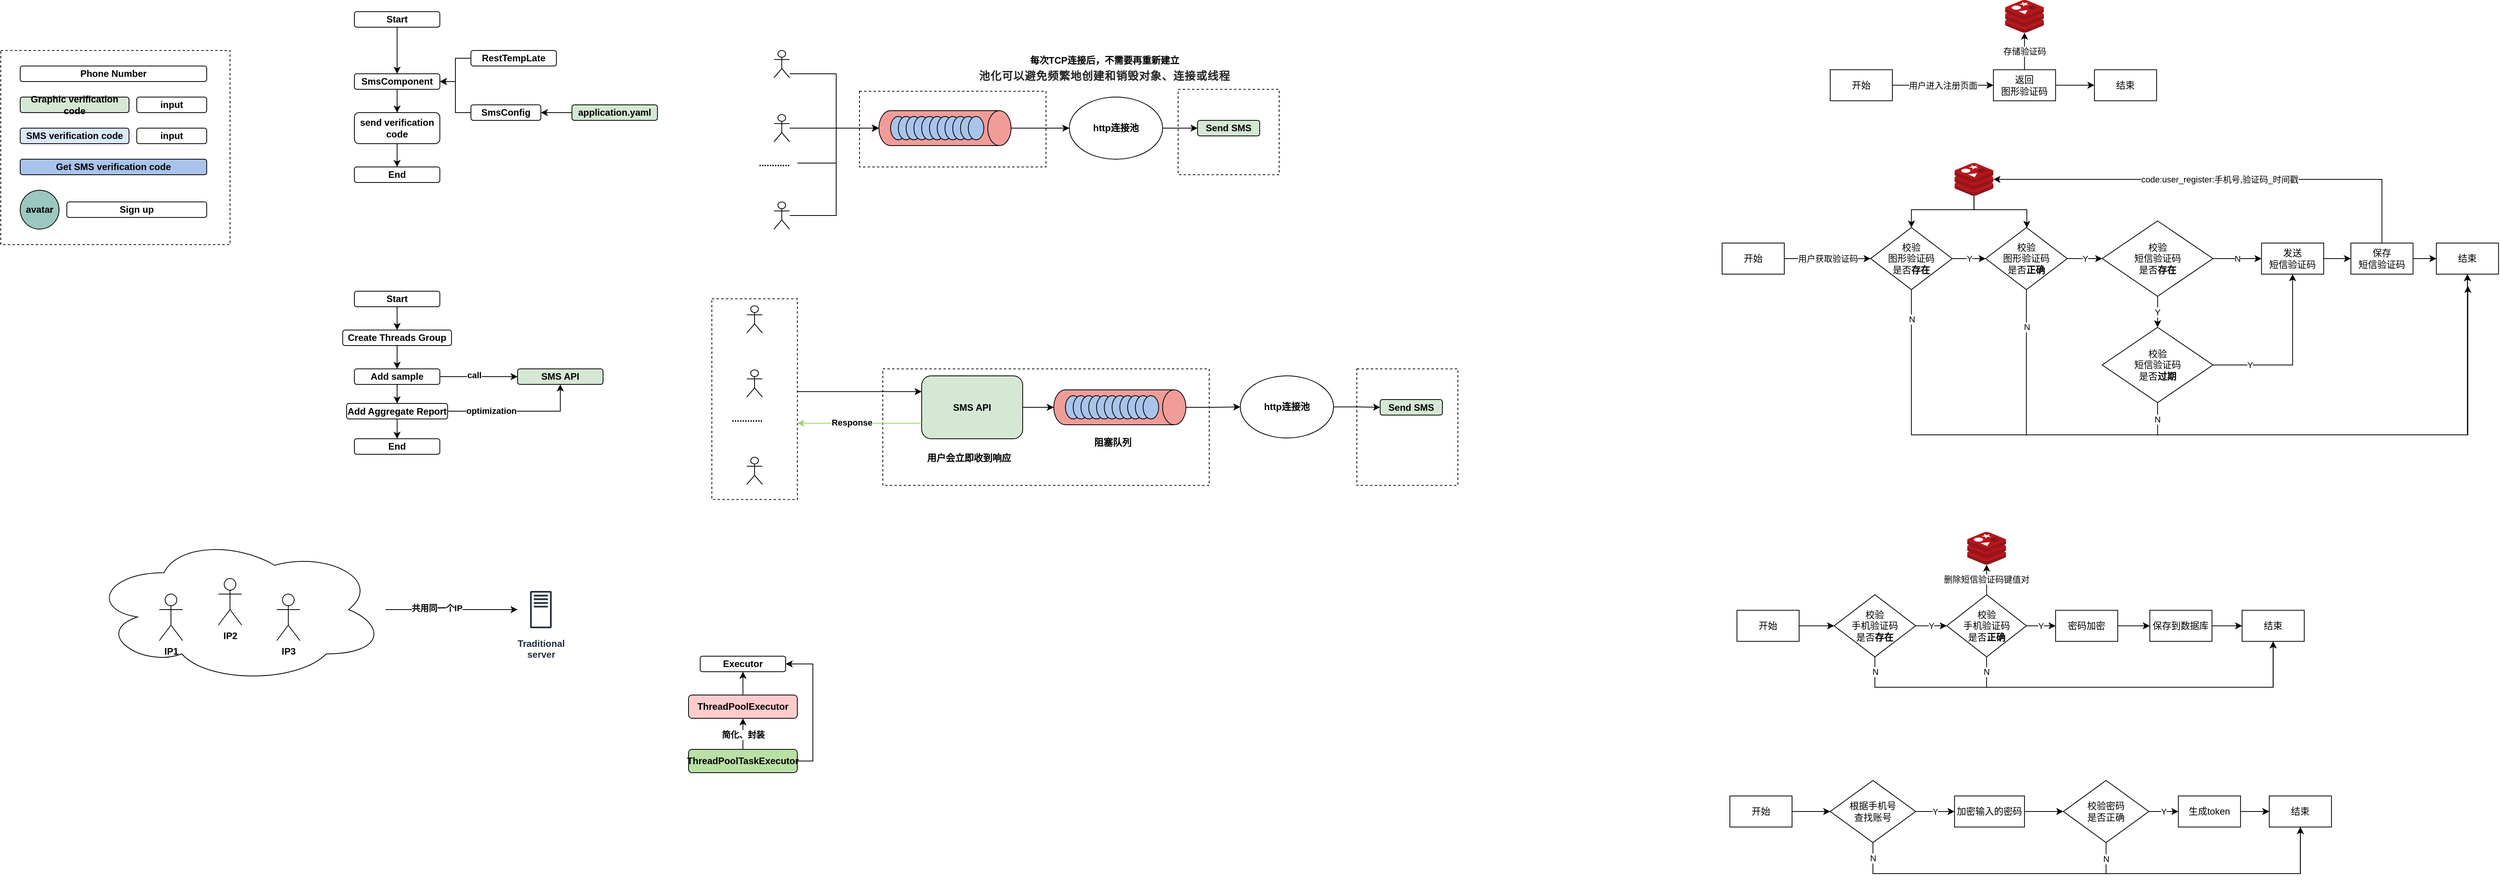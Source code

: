 <mxfile version="26.0.16">
  <diagram name="第 1 页" id="Zz2UkSPPmBgP0uOQ9zLd">
    <mxGraphModel dx="4780" dy="2460" grid="1" gridSize="10" guides="1" tooltips="1" connect="1" arrows="1" fold="1" page="1" pageScale="1" pageWidth="2339" pageHeight="3300" math="0" shadow="0">
      <root>
        <mxCell id="0" />
        <mxCell id="1" parent="0" />
        <mxCell id="rMnkufj2_vgxVR4MSpcc-1" value="" style="rounded=0;whiteSpace=wrap;html=1;fillColor=none;dashed=1;fontStyle=1" vertex="1" parent="1">
          <mxGeometry x="1950" y="530" width="130" height="150" as="geometry" />
        </mxCell>
        <mxCell id="rMnkufj2_vgxVR4MSpcc-2" value="" style="rounded=0;whiteSpace=wrap;html=1;fillColor=none;dashed=1;fontStyle=1" vertex="1" parent="1">
          <mxGeometry x="1340" y="530" width="420" height="150" as="geometry" />
        </mxCell>
        <mxCell id="rMnkufj2_vgxVR4MSpcc-3" value="" style="rounded=0;whiteSpace=wrap;html=1;fillColor=none;dashed=1;fontStyle=1" vertex="1" parent="1">
          <mxGeometry x="1310" y="172.5" width="240" height="97.5" as="geometry" />
        </mxCell>
        <mxCell id="rMnkufj2_vgxVR4MSpcc-4" value="" style="rounded=0;whiteSpace=wrap;html=1;fillColor=none;dashed=1;fontStyle=1" vertex="1" parent="1">
          <mxGeometry x="205" y="120" width="295" height="250" as="geometry" />
        </mxCell>
        <mxCell id="rMnkufj2_vgxVR4MSpcc-5" value="Phone Number" style="rounded=1;whiteSpace=wrap;html=1;fillColor=none;fontStyle=1" vertex="1" parent="1">
          <mxGeometry x="230" y="140" width="240" height="20" as="geometry" />
        </mxCell>
        <mxCell id="rMnkufj2_vgxVR4MSpcc-6" value="SMS verification code" style="rounded=1;whiteSpace=wrap;html=1;fillColor=#dae8fc;strokeColor=#000000;fontStyle=1" vertex="1" parent="1">
          <mxGeometry x="230" y="220" width="140" height="20" as="geometry" />
        </mxCell>
        <mxCell id="rMnkufj2_vgxVR4MSpcc-7" value="input" style="rounded=1;whiteSpace=wrap;html=1;fillColor=none;fontStyle=1" vertex="1" parent="1">
          <mxGeometry x="380" y="180" width="90" height="20" as="geometry" />
        </mxCell>
        <mxCell id="rMnkufj2_vgxVR4MSpcc-8" value="Graphic verification code" style="rounded=1;whiteSpace=wrap;html=1;fillColor=#d5e8d4;strokeColor=#000000;fontStyle=1" vertex="1" parent="1">
          <mxGeometry x="230" y="180" width="140" height="20" as="geometry" />
        </mxCell>
        <mxCell id="rMnkufj2_vgxVR4MSpcc-9" value="input" style="rounded=1;whiteSpace=wrap;html=1;fillColor=none;fontStyle=1" vertex="1" parent="1">
          <mxGeometry x="380" y="220" width="90" height="20" as="geometry" />
        </mxCell>
        <mxCell id="rMnkufj2_vgxVR4MSpcc-10" value="Sign up" style="rounded=1;whiteSpace=wrap;html=1;fillColor=none;fontStyle=1" vertex="1" parent="1">
          <mxGeometry x="290" y="315" width="180" height="20" as="geometry" />
        </mxCell>
        <mxCell id="rMnkufj2_vgxVR4MSpcc-11" value="Get SMS verification code" style="rounded=1;whiteSpace=wrap;html=1;fillColor=#A9C4EB;fontStyle=1" vertex="1" parent="1">
          <mxGeometry x="230" y="260" width="240" height="20" as="geometry" />
        </mxCell>
        <mxCell id="rMnkufj2_vgxVR4MSpcc-12" value="avatar" style="ellipse;whiteSpace=wrap;html=1;aspect=fixed;fillColor=#9AC7BF;fontStyle=1" vertex="1" parent="1">
          <mxGeometry x="230" y="300" width="50" height="50" as="geometry" />
        </mxCell>
        <mxCell id="rMnkufj2_vgxVR4MSpcc-13" style="edgeStyle=orthogonalEdgeStyle;rounded=0;orthogonalLoop=1;jettySize=auto;html=1;entryX=1;entryY=0.5;entryDx=0;entryDy=0;fontStyle=1" edge="1" parent="1" source="rMnkufj2_vgxVR4MSpcc-14" target="rMnkufj2_vgxVR4MSpcc-18">
          <mxGeometry relative="1" as="geometry" />
        </mxCell>
        <mxCell id="rMnkufj2_vgxVR4MSpcc-14" value="application.yaml" style="rounded=1;whiteSpace=wrap;html=1;fillColor=#D5E8D4;fontStyle=1" vertex="1" parent="1">
          <mxGeometry x="940" y="190" width="110" height="20" as="geometry" />
        </mxCell>
        <mxCell id="rMnkufj2_vgxVR4MSpcc-15" style="edgeStyle=orthogonalEdgeStyle;rounded=0;orthogonalLoop=1;jettySize=auto;html=1;entryX=1;entryY=0.5;entryDx=0;entryDy=0;fontStyle=1" edge="1" parent="1" source="rMnkufj2_vgxVR4MSpcc-16" target="rMnkufj2_vgxVR4MSpcc-20">
          <mxGeometry relative="1" as="geometry" />
        </mxCell>
        <mxCell id="rMnkufj2_vgxVR4MSpcc-16" value="RestTempLate" style="rounded=1;whiteSpace=wrap;html=1;fillColor=none;fontStyle=1" vertex="1" parent="1">
          <mxGeometry x="810" y="120" width="110" height="20" as="geometry" />
        </mxCell>
        <mxCell id="rMnkufj2_vgxVR4MSpcc-17" style="edgeStyle=orthogonalEdgeStyle;rounded=0;orthogonalLoop=1;jettySize=auto;html=1;entryX=1;entryY=0.5;entryDx=0;entryDy=0;fontStyle=1" edge="1" parent="1" source="rMnkufj2_vgxVR4MSpcc-18" target="rMnkufj2_vgxVR4MSpcc-20">
          <mxGeometry relative="1" as="geometry" />
        </mxCell>
        <mxCell id="rMnkufj2_vgxVR4MSpcc-18" value="SmsConfig" style="rounded=1;whiteSpace=wrap;html=1;fillColor=none;fontStyle=1" vertex="1" parent="1">
          <mxGeometry x="810" y="190" width="90" height="20" as="geometry" />
        </mxCell>
        <mxCell id="rMnkufj2_vgxVR4MSpcc-19" style="edgeStyle=orthogonalEdgeStyle;rounded=0;orthogonalLoop=1;jettySize=auto;html=1;entryX=0.5;entryY=0;entryDx=0;entryDy=0;fontStyle=1" edge="1" parent="1" source="rMnkufj2_vgxVR4MSpcc-20" target="rMnkufj2_vgxVR4MSpcc-24">
          <mxGeometry relative="1" as="geometry" />
        </mxCell>
        <mxCell id="rMnkufj2_vgxVR4MSpcc-20" value="SmsComponent" style="rounded=1;whiteSpace=wrap;html=1;fillColor=none;fontStyle=1" vertex="1" parent="1">
          <mxGeometry x="660" y="150" width="110" height="20" as="geometry" />
        </mxCell>
        <mxCell id="rMnkufj2_vgxVR4MSpcc-21" style="edgeStyle=orthogonalEdgeStyle;rounded=0;orthogonalLoop=1;jettySize=auto;html=1;fontStyle=1" edge="1" parent="1" source="rMnkufj2_vgxVR4MSpcc-22" target="rMnkufj2_vgxVR4MSpcc-20">
          <mxGeometry relative="1" as="geometry" />
        </mxCell>
        <mxCell id="rMnkufj2_vgxVR4MSpcc-22" value="Start" style="rounded=1;whiteSpace=wrap;html=1;fillColor=none;fontStyle=1" vertex="1" parent="1">
          <mxGeometry x="660" y="70" width="110" height="20" as="geometry" />
        </mxCell>
        <mxCell id="rMnkufj2_vgxVR4MSpcc-23" style="edgeStyle=orthogonalEdgeStyle;rounded=0;orthogonalLoop=1;jettySize=auto;html=1;entryX=0.5;entryY=0;entryDx=0;entryDy=0;fontStyle=1" edge="1" parent="1" source="rMnkufj2_vgxVR4MSpcc-24" target="rMnkufj2_vgxVR4MSpcc-25">
          <mxGeometry relative="1" as="geometry" />
        </mxCell>
        <mxCell id="rMnkufj2_vgxVR4MSpcc-24" value="send verification code" style="rounded=1;whiteSpace=wrap;html=1;fillColor=none;fontStyle=1" vertex="1" parent="1">
          <mxGeometry x="660" y="200" width="110" height="40" as="geometry" />
        </mxCell>
        <mxCell id="rMnkufj2_vgxVR4MSpcc-25" value="End" style="rounded=1;whiteSpace=wrap;html=1;fillColor=none;fontStyle=1" vertex="1" parent="1">
          <mxGeometry x="660" y="270" width="110" height="20" as="geometry" />
        </mxCell>
        <mxCell id="rMnkufj2_vgxVR4MSpcc-26" style="edgeStyle=orthogonalEdgeStyle;rounded=0;orthogonalLoop=1;jettySize=auto;html=1;entryX=0.5;entryY=0;entryDx=0;entryDy=0;fontStyle=1" edge="1" parent="1" source="rMnkufj2_vgxVR4MSpcc-27" target="rMnkufj2_vgxVR4MSpcc-33">
          <mxGeometry relative="1" as="geometry" />
        </mxCell>
        <mxCell id="rMnkufj2_vgxVR4MSpcc-27" value="Create Threads Group" style="rounded=1;whiteSpace=wrap;html=1;fillColor=none;fontStyle=1" vertex="1" parent="1">
          <mxGeometry x="645" y="480" width="140" height="20" as="geometry" />
        </mxCell>
        <mxCell id="rMnkufj2_vgxVR4MSpcc-28" style="edgeStyle=orthogonalEdgeStyle;rounded=0;orthogonalLoop=1;jettySize=auto;html=1;fontStyle=1" edge="1" parent="1" source="rMnkufj2_vgxVR4MSpcc-29" target="rMnkufj2_vgxVR4MSpcc-27">
          <mxGeometry relative="1" as="geometry" />
        </mxCell>
        <mxCell id="rMnkufj2_vgxVR4MSpcc-29" value="Start" style="rounded=1;whiteSpace=wrap;html=1;fillColor=none;fontStyle=1" vertex="1" parent="1">
          <mxGeometry x="660" y="430" width="110" height="20" as="geometry" />
        </mxCell>
        <mxCell id="rMnkufj2_vgxVR4MSpcc-30" style="edgeStyle=orthogonalEdgeStyle;rounded=0;orthogonalLoop=1;jettySize=auto;html=1;entryX=0.5;entryY=0;entryDx=0;entryDy=0;fontStyle=1" edge="1" parent="1" source="rMnkufj2_vgxVR4MSpcc-33" target="rMnkufj2_vgxVR4MSpcc-37">
          <mxGeometry relative="1" as="geometry" />
        </mxCell>
        <mxCell id="rMnkufj2_vgxVR4MSpcc-31" style="edgeStyle=orthogonalEdgeStyle;rounded=0;orthogonalLoop=1;jettySize=auto;html=1;fontStyle=1" edge="1" parent="1" source="rMnkufj2_vgxVR4MSpcc-33" target="rMnkufj2_vgxVR4MSpcc-39">
          <mxGeometry relative="1" as="geometry" />
        </mxCell>
        <mxCell id="rMnkufj2_vgxVR4MSpcc-32" value="call" style="edgeLabel;html=1;align=center;verticalAlign=middle;resizable=0;points=[];fontStyle=1" vertex="1" connectable="0" parent="rMnkufj2_vgxVR4MSpcc-31">
          <mxGeometry x="-0.134" y="2" relative="1" as="geometry">
            <mxPoint as="offset" />
          </mxGeometry>
        </mxCell>
        <mxCell id="rMnkufj2_vgxVR4MSpcc-33" value="Add sample" style="rounded=1;whiteSpace=wrap;html=1;fillColor=none;fontStyle=1" vertex="1" parent="1">
          <mxGeometry x="660" y="530" width="110" height="20" as="geometry" />
        </mxCell>
        <mxCell id="rMnkufj2_vgxVR4MSpcc-34" style="edgeStyle=orthogonalEdgeStyle;rounded=0;orthogonalLoop=1;jettySize=auto;html=1;entryX=0.5;entryY=0;entryDx=0;entryDy=0;fontStyle=1" edge="1" parent="1" source="rMnkufj2_vgxVR4MSpcc-37" target="rMnkufj2_vgxVR4MSpcc-38">
          <mxGeometry relative="1" as="geometry" />
        </mxCell>
        <mxCell id="rMnkufj2_vgxVR4MSpcc-35" value="" style="edgeStyle=orthogonalEdgeStyle;rounded=0;orthogonalLoop=1;jettySize=auto;html=1;fontStyle=1" edge="1" parent="1" source="rMnkufj2_vgxVR4MSpcc-37" target="rMnkufj2_vgxVR4MSpcc-39">
          <mxGeometry relative="1" as="geometry" />
        </mxCell>
        <mxCell id="rMnkufj2_vgxVR4MSpcc-36" value="optimization" style="edgeLabel;html=1;align=center;verticalAlign=middle;resizable=0;points=[];fontStyle=1" vertex="1" connectable="0" parent="rMnkufj2_vgxVR4MSpcc-35">
          <mxGeometry x="-0.377" y="1" relative="1" as="geometry">
            <mxPoint as="offset" />
          </mxGeometry>
        </mxCell>
        <mxCell id="rMnkufj2_vgxVR4MSpcc-37" value="Add Aggregate Report" style="rounded=1;whiteSpace=wrap;html=1;fillColor=none;fontStyle=1" vertex="1" parent="1">
          <mxGeometry x="650" y="574.5" width="130" height="20" as="geometry" />
        </mxCell>
        <mxCell id="rMnkufj2_vgxVR4MSpcc-38" value="End" style="rounded=1;whiteSpace=wrap;html=1;fillColor=none;fontStyle=1" vertex="1" parent="1">
          <mxGeometry x="660" y="620" width="110" height="20" as="geometry" />
        </mxCell>
        <mxCell id="rMnkufj2_vgxVR4MSpcc-39" value="SMS API" style="rounded=1;whiteSpace=wrap;html=1;fillColor=#D5E8D4;fontStyle=1" vertex="1" parent="1">
          <mxGeometry x="870" y="530" width="110" height="20" as="geometry" />
        </mxCell>
        <mxCell id="rMnkufj2_vgxVR4MSpcc-40" style="edgeStyle=orthogonalEdgeStyle;rounded=0;orthogonalLoop=1;jettySize=auto;html=1;entryX=0;entryY=0.5;entryDx=0;entryDy=0;fontStyle=1" edge="1" parent="1" source="rMnkufj2_vgxVR4MSpcc-41" target="rMnkufj2_vgxVR4MSpcc-98">
          <mxGeometry relative="1" as="geometry" />
        </mxCell>
        <mxCell id="rMnkufj2_vgxVR4MSpcc-41" value="" style="shape=cylinder3;whiteSpace=wrap;html=1;boundedLbl=1;backgroundOutline=1;size=15;rotation=90;fillColor=#F19C99;fontStyle=1" vertex="1" parent="1">
          <mxGeometry x="1397.5" y="135" width="45" height="170" as="geometry" />
        </mxCell>
        <mxCell id="rMnkufj2_vgxVR4MSpcc-42" value="" style="ellipse;whiteSpace=wrap;html=1;fillColor=#A9C4EB;fontStyle=1" vertex="1" parent="1">
          <mxGeometry x="1350" y="205" width="20" height="30" as="geometry" />
        </mxCell>
        <mxCell id="rMnkufj2_vgxVR4MSpcc-43" value="" style="ellipse;whiteSpace=wrap;html=1;fillColor=#A9C4EB;fontStyle=1" vertex="1" parent="1">
          <mxGeometry x="1360" y="205" width="20" height="30" as="geometry" />
        </mxCell>
        <mxCell id="rMnkufj2_vgxVR4MSpcc-44" value="" style="ellipse;whiteSpace=wrap;html=1;fillColor=#A9C4EB;fontStyle=1" vertex="1" parent="1">
          <mxGeometry x="1370" y="205" width="20" height="30" as="geometry" />
        </mxCell>
        <mxCell id="rMnkufj2_vgxVR4MSpcc-45" value="" style="ellipse;whiteSpace=wrap;html=1;fillColor=#A9C4EB;fontStyle=1" vertex="1" parent="1">
          <mxGeometry x="1380" y="205" width="20" height="30" as="geometry" />
        </mxCell>
        <mxCell id="rMnkufj2_vgxVR4MSpcc-46" value="" style="ellipse;whiteSpace=wrap;html=1;fillColor=#A9C4EB;fontStyle=1" vertex="1" parent="1">
          <mxGeometry x="1390" y="205" width="20" height="30" as="geometry" />
        </mxCell>
        <mxCell id="rMnkufj2_vgxVR4MSpcc-47" value="" style="ellipse;whiteSpace=wrap;html=1;fillColor=#A9C4EB;fontStyle=1" vertex="1" parent="1">
          <mxGeometry x="1400" y="205" width="20" height="30" as="geometry" />
        </mxCell>
        <mxCell id="rMnkufj2_vgxVR4MSpcc-48" value="" style="ellipse;whiteSpace=wrap;html=1;fillColor=#A9C4EB;fontStyle=1" vertex="1" parent="1">
          <mxGeometry x="1410" y="205" width="20" height="30" as="geometry" />
        </mxCell>
        <mxCell id="rMnkufj2_vgxVR4MSpcc-49" value="" style="shape=umlActor;verticalLabelPosition=bottom;verticalAlign=top;html=1;outlineConnect=0;fontStyle=1" vertex="1" parent="1">
          <mxGeometry x="1200" y="202.5" width="20" height="35" as="geometry" />
        </mxCell>
        <mxCell id="rMnkufj2_vgxVR4MSpcc-50" value="" style="shape=umlActor;verticalLabelPosition=bottom;verticalAlign=top;html=1;outlineConnect=0;fontStyle=1" vertex="1" parent="1">
          <mxGeometry x="1200" y="315" width="20" height="35" as="geometry" />
        </mxCell>
        <mxCell id="rMnkufj2_vgxVR4MSpcc-51" value="&lt;span&gt;............&lt;/span&gt;" style="text;html=1;align=center;verticalAlign=middle;resizable=0;points=[];autosize=1;strokeColor=none;fillColor=none;fontStyle=1" vertex="1" parent="1">
          <mxGeometry x="1170" y="250" width="60" height="30" as="geometry" />
        </mxCell>
        <mxCell id="rMnkufj2_vgxVR4MSpcc-52" value="" style="shape=umlActor;verticalLabelPosition=bottom;verticalAlign=top;html=1;outlineConnect=0;fontStyle=1" vertex="1" parent="1">
          <mxGeometry x="1200" y="120" width="20" height="35" as="geometry" />
        </mxCell>
        <mxCell id="rMnkufj2_vgxVR4MSpcc-53" style="edgeStyle=orthogonalEdgeStyle;rounded=0;orthogonalLoop=1;jettySize=auto;html=1;entryX=0.5;entryY=1;entryDx=0;entryDy=0;entryPerimeter=0;fontStyle=1" edge="1" parent="1" source="rMnkufj2_vgxVR4MSpcc-52" target="rMnkufj2_vgxVR4MSpcc-41">
          <mxGeometry relative="1" as="geometry">
            <Array as="points">
              <mxPoint x="1280" y="150" />
              <mxPoint x="1280" y="220" />
            </Array>
          </mxGeometry>
        </mxCell>
        <mxCell id="rMnkufj2_vgxVR4MSpcc-54" style="edgeStyle=orthogonalEdgeStyle;rounded=0;orthogonalLoop=1;jettySize=auto;html=1;entryX=0.5;entryY=1;entryDx=0;entryDy=0;entryPerimeter=0;fontStyle=1" edge="1" parent="1" source="rMnkufj2_vgxVR4MSpcc-49" target="rMnkufj2_vgxVR4MSpcc-41">
          <mxGeometry relative="1" as="geometry" />
        </mxCell>
        <mxCell id="rMnkufj2_vgxVR4MSpcc-55" style="edgeStyle=orthogonalEdgeStyle;rounded=0;orthogonalLoop=1;jettySize=auto;html=1;entryX=0.5;entryY=1;entryDx=0;entryDy=0;entryPerimeter=0;fontStyle=1" edge="1" parent="1" source="rMnkufj2_vgxVR4MSpcc-50" target="rMnkufj2_vgxVR4MSpcc-41">
          <mxGeometry relative="1" as="geometry">
            <Array as="points">
              <mxPoint x="1280" y="333" />
              <mxPoint x="1280" y="220" />
            </Array>
          </mxGeometry>
        </mxCell>
        <mxCell id="rMnkufj2_vgxVR4MSpcc-56" value="" style="ellipse;whiteSpace=wrap;html=1;fillColor=#A9C4EB;fontStyle=1" vertex="1" parent="1">
          <mxGeometry x="1420" y="205" width="20" height="30" as="geometry" />
        </mxCell>
        <mxCell id="rMnkufj2_vgxVR4MSpcc-57" value="" style="ellipse;whiteSpace=wrap;html=1;fillColor=#A9C4EB;fontStyle=1" vertex="1" parent="1">
          <mxGeometry x="1430" y="205" width="20" height="30" as="geometry" />
        </mxCell>
        <mxCell id="rMnkufj2_vgxVR4MSpcc-58" value="" style="ellipse;whiteSpace=wrap;html=1;fillColor=#A9C4EB;fontStyle=1" vertex="1" parent="1">
          <mxGeometry x="1440" y="205" width="20" height="30" as="geometry" />
        </mxCell>
        <mxCell id="rMnkufj2_vgxVR4MSpcc-59" value="" style="ellipse;whiteSpace=wrap;html=1;fillColor=#A9C4EB;fontStyle=1" vertex="1" parent="1">
          <mxGeometry x="1450" y="205" width="20" height="30" as="geometry" />
        </mxCell>
        <mxCell id="rMnkufj2_vgxVR4MSpcc-60" style="edgeStyle=orthogonalEdgeStyle;rounded=0;orthogonalLoop=1;jettySize=auto;html=1;entryX=0.5;entryY=1;entryDx=0;entryDy=0;entryPerimeter=0;fontStyle=1" edge="1" parent="1" source="rMnkufj2_vgxVR4MSpcc-51" target="rMnkufj2_vgxVR4MSpcc-41">
          <mxGeometry relative="1" as="geometry">
            <Array as="points">
              <mxPoint x="1280" y="265" />
              <mxPoint x="1280" y="220" />
            </Array>
          </mxGeometry>
        </mxCell>
        <mxCell id="rMnkufj2_vgxVR4MSpcc-61" value="Send SMS" style="rounded=1;whiteSpace=wrap;html=1;fillColor=#D5E8D4;fontStyle=1" vertex="1" parent="1">
          <mxGeometry x="1980" y="569.5" width="80" height="20" as="geometry" />
        </mxCell>
        <mxCell id="rMnkufj2_vgxVR4MSpcc-62" value="SMS API" style="rounded=1;whiteSpace=wrap;html=1;fillColor=#D5E8D4;fontStyle=1" vertex="1" parent="1">
          <mxGeometry x="1390" y="539" width="130" height="81" as="geometry" />
        </mxCell>
        <mxCell id="rMnkufj2_vgxVR4MSpcc-63" value="" style="group;fontStyle=1" vertex="1" connectable="0" parent="1">
          <mxGeometry x="1560" y="557" width="170" height="45" as="geometry" />
        </mxCell>
        <mxCell id="rMnkufj2_vgxVR4MSpcc-64" value="" style="shape=cylinder3;whiteSpace=wrap;html=1;boundedLbl=1;backgroundOutline=1;size=15;rotation=90;fillColor=#F19C99;fontStyle=1" vertex="1" parent="rMnkufj2_vgxVR4MSpcc-63">
          <mxGeometry x="62.5" y="-62.5" width="45" height="170" as="geometry" />
        </mxCell>
        <mxCell id="rMnkufj2_vgxVR4MSpcc-65" value="" style="ellipse;whiteSpace=wrap;html=1;fillColor=#A9C4EB;fontStyle=1" vertex="1" parent="rMnkufj2_vgxVR4MSpcc-63">
          <mxGeometry x="15" y="7.5" width="20" height="30" as="geometry" />
        </mxCell>
        <mxCell id="rMnkufj2_vgxVR4MSpcc-66" value="" style="ellipse;whiteSpace=wrap;html=1;fillColor=#A9C4EB;fontStyle=1" vertex="1" parent="rMnkufj2_vgxVR4MSpcc-63">
          <mxGeometry x="25" y="7.5" width="20" height="30" as="geometry" />
        </mxCell>
        <mxCell id="rMnkufj2_vgxVR4MSpcc-67" value="" style="ellipse;whiteSpace=wrap;html=1;fillColor=#A9C4EB;fontStyle=1" vertex="1" parent="rMnkufj2_vgxVR4MSpcc-63">
          <mxGeometry x="35" y="7.5" width="20" height="30" as="geometry" />
        </mxCell>
        <mxCell id="rMnkufj2_vgxVR4MSpcc-68" value="" style="ellipse;whiteSpace=wrap;html=1;fillColor=#A9C4EB;fontStyle=1" vertex="1" parent="rMnkufj2_vgxVR4MSpcc-63">
          <mxGeometry x="45" y="7.5" width="20" height="30" as="geometry" />
        </mxCell>
        <mxCell id="rMnkufj2_vgxVR4MSpcc-69" value="" style="ellipse;whiteSpace=wrap;html=1;fillColor=#A9C4EB;fontStyle=1" vertex="1" parent="rMnkufj2_vgxVR4MSpcc-63">
          <mxGeometry x="55" y="7.5" width="20" height="30" as="geometry" />
        </mxCell>
        <mxCell id="rMnkufj2_vgxVR4MSpcc-70" value="" style="ellipse;whiteSpace=wrap;html=1;fillColor=#A9C4EB;fontStyle=1" vertex="1" parent="rMnkufj2_vgxVR4MSpcc-63">
          <mxGeometry x="65" y="7.5" width="20" height="30" as="geometry" />
        </mxCell>
        <mxCell id="rMnkufj2_vgxVR4MSpcc-71" value="" style="ellipse;whiteSpace=wrap;html=1;fillColor=#A9C4EB;fontStyle=1" vertex="1" parent="rMnkufj2_vgxVR4MSpcc-63">
          <mxGeometry x="75" y="7.5" width="20" height="30" as="geometry" />
        </mxCell>
        <mxCell id="rMnkufj2_vgxVR4MSpcc-72" value="" style="ellipse;whiteSpace=wrap;html=1;fillColor=#A9C4EB;fontStyle=1" vertex="1" parent="rMnkufj2_vgxVR4MSpcc-63">
          <mxGeometry x="85" y="7.5" width="20" height="30" as="geometry" />
        </mxCell>
        <mxCell id="rMnkufj2_vgxVR4MSpcc-73" value="" style="ellipse;whiteSpace=wrap;html=1;fillColor=#A9C4EB;fontStyle=1" vertex="1" parent="rMnkufj2_vgxVR4MSpcc-63">
          <mxGeometry x="95" y="7.5" width="20" height="30" as="geometry" />
        </mxCell>
        <mxCell id="rMnkufj2_vgxVR4MSpcc-74" value="" style="ellipse;whiteSpace=wrap;html=1;fillColor=#A9C4EB;fontStyle=1" vertex="1" parent="rMnkufj2_vgxVR4MSpcc-63">
          <mxGeometry x="105" y="7.5" width="20" height="30" as="geometry" />
        </mxCell>
        <mxCell id="rMnkufj2_vgxVR4MSpcc-75" value="" style="ellipse;whiteSpace=wrap;html=1;fillColor=#A9C4EB;fontStyle=1" vertex="1" parent="rMnkufj2_vgxVR4MSpcc-63">
          <mxGeometry x="115" y="7.5" width="20" height="30" as="geometry" />
        </mxCell>
        <mxCell id="rMnkufj2_vgxVR4MSpcc-76" value="" style="group;fontStyle=1" vertex="1" connectable="0" parent="1">
          <mxGeometry x="1120" y="439.75" width="110" height="258.5" as="geometry" />
        </mxCell>
        <mxCell id="rMnkufj2_vgxVR4MSpcc-77" value="" style="shape=umlActor;verticalLabelPosition=bottom;verticalAlign=top;html=1;outlineConnect=0;fontStyle=1" vertex="1" parent="rMnkufj2_vgxVR4MSpcc-76">
          <mxGeometry x="45" y="91.5" width="20" height="35" as="geometry" />
        </mxCell>
        <mxCell id="rMnkufj2_vgxVR4MSpcc-78" value="" style="shape=umlActor;verticalLabelPosition=bottom;verticalAlign=top;html=1;outlineConnect=0;fontStyle=1" vertex="1" parent="rMnkufj2_vgxVR4MSpcc-76">
          <mxGeometry x="45" y="204" width="20" height="35" as="geometry" />
        </mxCell>
        <mxCell id="rMnkufj2_vgxVR4MSpcc-79" value="&lt;span&gt;............&lt;/span&gt;" style="text;html=1;align=center;verticalAlign=middle;resizable=0;points=[];autosize=1;strokeColor=none;fillColor=none;fontStyle=1" vertex="1" parent="rMnkufj2_vgxVR4MSpcc-76">
          <mxGeometry x="15" y="139" width="60" height="30" as="geometry" />
        </mxCell>
        <mxCell id="rMnkufj2_vgxVR4MSpcc-80" value="" style="shape=umlActor;verticalLabelPosition=bottom;verticalAlign=top;html=1;outlineConnect=0;fontStyle=1" vertex="1" parent="rMnkufj2_vgxVR4MSpcc-76">
          <mxGeometry x="45" y="9" width="20" height="35" as="geometry" />
        </mxCell>
        <mxCell id="rMnkufj2_vgxVR4MSpcc-81" value="" style="rounded=0;whiteSpace=wrap;html=1;fillColor=none;dashed=1;fontStyle=1" vertex="1" parent="rMnkufj2_vgxVR4MSpcc-76">
          <mxGeometry width="110" height="258.5" as="geometry" />
        </mxCell>
        <mxCell id="rMnkufj2_vgxVR4MSpcc-82" style="edgeStyle=orthogonalEdgeStyle;rounded=0;orthogonalLoop=1;jettySize=auto;html=1;entryX=0;entryY=0.25;entryDx=0;entryDy=0;fontStyle=1" edge="1" parent="1" source="rMnkufj2_vgxVR4MSpcc-81" target="rMnkufj2_vgxVR4MSpcc-62">
          <mxGeometry relative="1" as="geometry">
            <Array as="points">
              <mxPoint x="1310" y="560" />
            </Array>
          </mxGeometry>
        </mxCell>
        <mxCell id="rMnkufj2_vgxVR4MSpcc-83" style="edgeStyle=orthogonalEdgeStyle;rounded=0;orthogonalLoop=1;jettySize=auto;html=1;strokeColor=#97D077;fontStyle=1" edge="1" parent="1" source="rMnkufj2_vgxVR4MSpcc-62">
          <mxGeometry relative="1" as="geometry">
            <mxPoint x="1230" y="600" as="targetPoint" />
            <Array as="points">
              <mxPoint x="1230" y="600" />
            </Array>
          </mxGeometry>
        </mxCell>
        <mxCell id="rMnkufj2_vgxVR4MSpcc-84" value="Response" style="edgeLabel;html=1;align=center;verticalAlign=middle;resizable=0;points=[];fontStyle=1" vertex="1" connectable="0" parent="rMnkufj2_vgxVR4MSpcc-83">
          <mxGeometry x="0.134" y="-1" relative="1" as="geometry">
            <mxPoint as="offset" />
          </mxGeometry>
        </mxCell>
        <mxCell id="rMnkufj2_vgxVR4MSpcc-85" value="用户会立即收到响应" style="text;html=1;align=left;verticalAlign=middle;resizable=0;points=[];autosize=1;strokeColor=none;fillColor=none;fontStyle=1" vertex="1" parent="1">
          <mxGeometry x="1395" y="630" width="130" height="30" as="geometry" />
        </mxCell>
        <mxCell id="rMnkufj2_vgxVR4MSpcc-86" style="edgeStyle=orthogonalEdgeStyle;rounded=0;orthogonalLoop=1;jettySize=auto;html=1;entryX=0.5;entryY=1;entryDx=0;entryDy=0;entryPerimeter=0;fontStyle=1" edge="1" parent="1" source="rMnkufj2_vgxVR4MSpcc-62" target="rMnkufj2_vgxVR4MSpcc-64">
          <mxGeometry relative="1" as="geometry" />
        </mxCell>
        <mxCell id="rMnkufj2_vgxVR4MSpcc-87" value="阻塞队列" style="text;html=1;align=left;verticalAlign=middle;resizable=0;points=[];autosize=1;strokeColor=none;fillColor=none;fontStyle=1" vertex="1" parent="1">
          <mxGeometry x="1610" y="610" width="70" height="30" as="geometry" />
        </mxCell>
        <mxCell id="rMnkufj2_vgxVR4MSpcc-88" value="&lt;div class=&quot;lake-content&quot;&gt;&lt;span class=&quot;ne-text&quot;&gt;Executor&lt;/span&gt;&lt;/div&gt;" style="rounded=1;whiteSpace=wrap;html=1;fillColor=none;fontStyle=1" vertex="1" parent="1">
          <mxGeometry x="1105" y="900" width="110" height="20" as="geometry" />
        </mxCell>
        <mxCell id="rMnkufj2_vgxVR4MSpcc-89" value="" style="edgeStyle=orthogonalEdgeStyle;rounded=0;orthogonalLoop=1;jettySize=auto;html=1;fontStyle=1" edge="1" parent="1" source="rMnkufj2_vgxVR4MSpcc-92" target="rMnkufj2_vgxVR4MSpcc-94">
          <mxGeometry relative="1" as="geometry" />
        </mxCell>
        <mxCell id="rMnkufj2_vgxVR4MSpcc-90" value="简化、封装" style="edgeLabel;html=1;align=center;verticalAlign=middle;resizable=0;points=[];fontStyle=1" vertex="1" connectable="0" parent="rMnkufj2_vgxVR4MSpcc-89">
          <mxGeometry x="-0.017" relative="1" as="geometry">
            <mxPoint as="offset" />
          </mxGeometry>
        </mxCell>
        <mxCell id="rMnkufj2_vgxVR4MSpcc-91" style="edgeStyle=orthogonalEdgeStyle;rounded=0;orthogonalLoop=1;jettySize=auto;html=1;entryX=1;entryY=0.5;entryDx=0;entryDy=0;fontStyle=1" edge="1" parent="1" source="rMnkufj2_vgxVR4MSpcc-92" target="rMnkufj2_vgxVR4MSpcc-88">
          <mxGeometry relative="1" as="geometry">
            <Array as="points">
              <mxPoint x="1250" y="1035" />
              <mxPoint x="1250" y="910" />
            </Array>
          </mxGeometry>
        </mxCell>
        <mxCell id="rMnkufj2_vgxVR4MSpcc-92" value="&lt;div class=&quot;lake-content&quot;&gt;&lt;div class=&quot;lake-content&quot;&gt;&lt;div class=&quot;lake-content&quot;&gt;&lt;span class=&quot;ne-text&quot;&gt;ThreadPoolTaskExecutor&lt;/span&gt;&lt;/div&gt;&lt;/div&gt;&lt;/div&gt;" style="rounded=1;whiteSpace=wrap;html=1;fillColor=#B9E0A5;fontStyle=1" vertex="1" parent="1">
          <mxGeometry x="1090" y="1020" width="140" height="30" as="geometry" />
        </mxCell>
        <mxCell id="rMnkufj2_vgxVR4MSpcc-93" value="" style="edgeStyle=orthogonalEdgeStyle;rounded=0;orthogonalLoop=1;jettySize=auto;html=1;fontStyle=1" edge="1" parent="1" source="rMnkufj2_vgxVR4MSpcc-94" target="rMnkufj2_vgxVR4MSpcc-88">
          <mxGeometry relative="1" as="geometry" />
        </mxCell>
        <mxCell id="rMnkufj2_vgxVR4MSpcc-94" value="&lt;div class=&quot;lake-content&quot;&gt;&lt;div class=&quot;lake-content&quot;&gt;&lt;span class=&quot;ne-text&quot;&gt;ThreadPoolExecutor&lt;/span&gt;&lt;/div&gt;&lt;/div&gt;" style="rounded=1;whiteSpace=wrap;html=1;fillColor=#FFCCCC;fontStyle=1" vertex="1" parent="1">
          <mxGeometry x="1090" y="950" width="140" height="30" as="geometry" />
        </mxCell>
        <mxCell id="rMnkufj2_vgxVR4MSpcc-95" value="" style="rounded=0;whiteSpace=wrap;html=1;fillColor=none;dashed=1;fontStyle=1" vertex="1" parent="1">
          <mxGeometry x="1720" y="170" width="130" height="110" as="geometry" />
        </mxCell>
        <mxCell id="rMnkufj2_vgxVR4MSpcc-96" value="Send SMS" style="rounded=1;whiteSpace=wrap;html=1;fillColor=#D5E8D4;fontStyle=1" vertex="1" parent="1">
          <mxGeometry x="1745" y="210" width="80" height="20" as="geometry" />
        </mxCell>
        <mxCell id="rMnkufj2_vgxVR4MSpcc-97" style="edgeStyle=orthogonalEdgeStyle;rounded=0;orthogonalLoop=1;jettySize=auto;html=1;entryX=0;entryY=0.5;entryDx=0;entryDy=0;fontStyle=1" edge="1" parent="1" source="rMnkufj2_vgxVR4MSpcc-98" target="rMnkufj2_vgxVR4MSpcc-96">
          <mxGeometry relative="1" as="geometry" />
        </mxCell>
        <mxCell id="rMnkufj2_vgxVR4MSpcc-98" value="http连接池" style="ellipse;whiteSpace=wrap;html=1;fillColor=none;fontStyle=1" vertex="1" parent="1">
          <mxGeometry x="1580" y="180" width="120" height="80" as="geometry" />
        </mxCell>
        <mxCell id="rMnkufj2_vgxVR4MSpcc-99" value="每次TCP连接后，不需要再重新建立&lt;div&gt;&lt;span style=&quot;font-size: 14px; color: rgb(38, 38, 38); line-height: 1.74; letter-spacing: 0.05em; outline-style: none; overflow-wrap: break-word;&quot;&gt;池化可以避免频繁地创建和销毁对象、连接或线程&lt;/span&gt;&lt;br&gt;&lt;/div&gt;" style="text;html=1;align=center;verticalAlign=middle;resizable=0;points=[];autosize=1;strokeColor=none;fillColor=none;fontStyle=1" vertex="1" parent="1">
          <mxGeometry x="1450" y="120" width="350" height="50" as="geometry" />
        </mxCell>
        <mxCell id="rMnkufj2_vgxVR4MSpcc-100" style="edgeStyle=orthogonalEdgeStyle;rounded=0;orthogonalLoop=1;jettySize=auto;html=1;entryX=0;entryY=0.5;entryDx=0;entryDy=0;fontStyle=1" edge="1" parent="1" source="rMnkufj2_vgxVR4MSpcc-101" target="rMnkufj2_vgxVR4MSpcc-61">
          <mxGeometry relative="1" as="geometry" />
        </mxCell>
        <mxCell id="rMnkufj2_vgxVR4MSpcc-101" value="http连接池" style="ellipse;whiteSpace=wrap;html=1;fillColor=none;fontStyle=1" vertex="1" parent="1">
          <mxGeometry x="1800" y="539" width="120" height="80" as="geometry" />
        </mxCell>
        <mxCell id="rMnkufj2_vgxVR4MSpcc-102" style="edgeStyle=orthogonalEdgeStyle;rounded=0;orthogonalLoop=1;jettySize=auto;html=1;fontStyle=1" edge="1" parent="1" source="rMnkufj2_vgxVR4MSpcc-64" target="rMnkufj2_vgxVR4MSpcc-101">
          <mxGeometry relative="1" as="geometry" />
        </mxCell>
        <mxCell id="rMnkufj2_vgxVR4MSpcc-103" style="edgeStyle=orthogonalEdgeStyle;rounded=0;orthogonalLoop=1;jettySize=auto;html=1;fontStyle=1" edge="1" parent="1" source="rMnkufj2_vgxVR4MSpcc-105" target="rMnkufj2_vgxVR4MSpcc-107">
          <mxGeometry relative="1" as="geometry" />
        </mxCell>
        <mxCell id="rMnkufj2_vgxVR4MSpcc-104" value="共用同一个IP" style="edgeLabel;html=1;align=center;verticalAlign=middle;resizable=0;points=[];fontStyle=1" vertex="1" connectable="0" parent="rMnkufj2_vgxVR4MSpcc-103">
          <mxGeometry x="-0.222" y="2" relative="1" as="geometry">
            <mxPoint as="offset" />
          </mxGeometry>
        </mxCell>
        <mxCell id="rMnkufj2_vgxVR4MSpcc-105" value="" style="ellipse;shape=cloud;whiteSpace=wrap;html=1;fillColor=none;fontStyle=1" vertex="1" parent="1">
          <mxGeometry x="320" y="745" width="380" height="190" as="geometry" />
        </mxCell>
        <mxCell id="rMnkufj2_vgxVR4MSpcc-106" value="IP3" style="shape=umlActor;verticalLabelPosition=bottom;verticalAlign=top;html=1;outlineConnect=0;fontStyle=1" vertex="1" parent="1">
          <mxGeometry x="560" y="820" width="30" height="60" as="geometry" />
        </mxCell>
        <mxCell id="rMnkufj2_vgxVR4MSpcc-107" value="Traditional&#xa;server" style="sketch=0;outlineConnect=0;fontColor=#232F3E;gradientColor=none;strokeColor=#232F3E;fillColor=#ffffff;dashed=0;verticalLabelPosition=bottom;verticalAlign=top;align=center;html=1;fontSize=12;fontStyle=1;aspect=fixed;shape=mxgraph.aws4.resourceIcon;resIcon=mxgraph.aws4.traditional_server;" vertex="1" parent="1">
          <mxGeometry x="870" y="810" width="60" height="60" as="geometry" />
        </mxCell>
        <mxCell id="rMnkufj2_vgxVR4MSpcc-108" value="IP1" style="shape=umlActor;verticalLabelPosition=bottom;verticalAlign=top;html=1;outlineConnect=0;fontStyle=1" vertex="1" parent="1">
          <mxGeometry x="409" y="820" width="30" height="60" as="geometry" />
        </mxCell>
        <mxCell id="rMnkufj2_vgxVR4MSpcc-109" value="IP2" style="shape=umlActor;verticalLabelPosition=bottom;verticalAlign=top;html=1;outlineConnect=0;fontStyle=1" vertex="1" parent="1">
          <mxGeometry x="485" y="800" width="30" height="60" as="geometry" />
        </mxCell>
        <mxCell id="rMnkufj2_vgxVR4MSpcc-110" value="用户进入注册页面" style="edgeStyle=orthogonalEdgeStyle;rounded=0;orthogonalLoop=1;jettySize=auto;html=1;" edge="1" parent="1" source="rMnkufj2_vgxVR4MSpcc-111" target="rMnkufj2_vgxVR4MSpcc-114">
          <mxGeometry relative="1" as="geometry" />
        </mxCell>
        <mxCell id="rMnkufj2_vgxVR4MSpcc-111" value="开始" style="rounded=0;whiteSpace=wrap;html=1;fillColor=none;" vertex="1" parent="1">
          <mxGeometry x="2559.12" y="144.78" width="80" height="40" as="geometry" />
        </mxCell>
        <mxCell id="rMnkufj2_vgxVR4MSpcc-112" value="" style="edgeStyle=orthogonalEdgeStyle;rounded=0;orthogonalLoop=1;jettySize=auto;html=1;" edge="1" parent="1" source="rMnkufj2_vgxVR4MSpcc-114" target="rMnkufj2_vgxVR4MSpcc-115">
          <mxGeometry relative="1" as="geometry" />
        </mxCell>
        <mxCell id="rMnkufj2_vgxVR4MSpcc-113" value="存储验证码" style="edgeStyle=orthogonalEdgeStyle;rounded=0;orthogonalLoop=1;jettySize=auto;html=1;" edge="1" parent="1" source="rMnkufj2_vgxVR4MSpcc-114" target="rMnkufj2_vgxVR4MSpcc-126">
          <mxGeometry relative="1" as="geometry" />
        </mxCell>
        <mxCell id="rMnkufj2_vgxVR4MSpcc-114" value="返回&lt;br&gt;图形验证码" style="rounded=0;whiteSpace=wrap;html=1;fillColor=none;" vertex="1" parent="1">
          <mxGeometry x="2769.12" y="144.78" width="80" height="40" as="geometry" />
        </mxCell>
        <mxCell id="rMnkufj2_vgxVR4MSpcc-115" value="结束" style="rounded=0;whiteSpace=wrap;html=1;fillColor=none;" vertex="1" parent="1">
          <mxGeometry x="2899.12" y="144.78" width="80" height="40" as="geometry" />
        </mxCell>
        <mxCell id="rMnkufj2_vgxVR4MSpcc-116" value="用户获取验证码" style="edgeStyle=orthogonalEdgeStyle;rounded=0;orthogonalLoop=1;jettySize=auto;html=1;" edge="1" parent="1" source="rMnkufj2_vgxVR4MSpcc-117" target="rMnkufj2_vgxVR4MSpcc-132">
          <mxGeometry relative="1" as="geometry">
            <mxPoint x="2549.12" y="275" as="targetPoint" />
          </mxGeometry>
        </mxCell>
        <mxCell id="rMnkufj2_vgxVR4MSpcc-117" value="开始" style="rounded=0;whiteSpace=wrap;html=1;fillColor=none;" vertex="1" parent="1">
          <mxGeometry x="2420" y="368" width="80" height="40" as="geometry" />
        </mxCell>
        <mxCell id="rMnkufj2_vgxVR4MSpcc-118" value="N" style="edgeStyle=orthogonalEdgeStyle;rounded=0;orthogonalLoop=1;jettySize=auto;html=1;" edge="1" parent="1" source="rMnkufj2_vgxVR4MSpcc-120" target="rMnkufj2_vgxVR4MSpcc-133">
          <mxGeometry x="-0.9" relative="1" as="geometry">
            <Array as="points">
              <mxPoint x="2811.12" y="615" />
              <mxPoint x="3379.12" y="615" />
            </Array>
            <mxPoint as="offset" />
          </mxGeometry>
        </mxCell>
        <mxCell id="rMnkufj2_vgxVR4MSpcc-119" value="Y" style="edgeStyle=orthogonalEdgeStyle;rounded=0;orthogonalLoop=1;jettySize=auto;html=1;" edge="1" parent="1" source="rMnkufj2_vgxVR4MSpcc-120" target="rMnkufj2_vgxVR4MSpcc-136">
          <mxGeometry relative="1" as="geometry" />
        </mxCell>
        <mxCell id="rMnkufj2_vgxVR4MSpcc-120" value="校验&lt;br&gt;图形验证码&lt;br&gt;是否&lt;b&gt;正确&lt;/b&gt;" style="rhombus;whiteSpace=wrap;html=1;" vertex="1" parent="1">
          <mxGeometry x="2759.12" y="348" width="105" height="80" as="geometry" />
        </mxCell>
        <mxCell id="rMnkufj2_vgxVR4MSpcc-121" style="edgeStyle=orthogonalEdgeStyle;rounded=0;orthogonalLoop=1;jettySize=auto;html=1;" edge="1" parent="1" source="rMnkufj2_vgxVR4MSpcc-122" target="rMnkufj2_vgxVR4MSpcc-125">
          <mxGeometry relative="1" as="geometry" />
        </mxCell>
        <mxCell id="rMnkufj2_vgxVR4MSpcc-122" value="发送&lt;br&gt;短信验证码" style="rounded=0;whiteSpace=wrap;html=1;fillColor=none;" vertex="1" parent="1">
          <mxGeometry x="3114.12" y="368" width="80" height="40" as="geometry" />
        </mxCell>
        <mxCell id="rMnkufj2_vgxVR4MSpcc-123" style="edgeStyle=orthogonalEdgeStyle;rounded=0;orthogonalLoop=1;jettySize=auto;html=1;" edge="1" parent="1" source="rMnkufj2_vgxVR4MSpcc-125" target="rMnkufj2_vgxVR4MSpcc-133">
          <mxGeometry relative="1" as="geometry" />
        </mxCell>
        <mxCell id="rMnkufj2_vgxVR4MSpcc-124" value="code:user_register:手机号,验证码_时间戳" style="edgeStyle=orthogonalEdgeStyle;rounded=0;orthogonalLoop=1;jettySize=auto;html=1;" edge="1" parent="1" source="rMnkufj2_vgxVR4MSpcc-125" target="rMnkufj2_vgxVR4MSpcc-129">
          <mxGeometry relative="1" as="geometry">
            <Array as="points">
              <mxPoint x="3269.12" y="286" />
            </Array>
          </mxGeometry>
        </mxCell>
        <mxCell id="rMnkufj2_vgxVR4MSpcc-125" value="保存&lt;br&gt;短信验证码" style="rounded=0;whiteSpace=wrap;html=1;fillColor=none;" vertex="1" parent="1">
          <mxGeometry x="3229.12" y="368" width="80" height="40" as="geometry" />
        </mxCell>
        <mxCell id="rMnkufj2_vgxVR4MSpcc-126" value="" style="image;sketch=0;aspect=fixed;html=1;points=[];align=center;fontSize=12;image=img/lib/mscae/Cache_Redis_Product.svg;" vertex="1" parent="1">
          <mxGeometry x="2784.12" y="55" width="50" height="42" as="geometry" />
        </mxCell>
        <mxCell id="rMnkufj2_vgxVR4MSpcc-127" style="edgeStyle=orthogonalEdgeStyle;rounded=0;orthogonalLoop=1;jettySize=auto;html=1;" edge="1" parent="1" source="rMnkufj2_vgxVR4MSpcc-129" target="rMnkufj2_vgxVR4MSpcc-120">
          <mxGeometry relative="1" as="geometry">
            <Array as="points">
              <mxPoint x="2744.12" y="325" />
              <mxPoint x="2812.12" y="325" />
            </Array>
          </mxGeometry>
        </mxCell>
        <mxCell id="rMnkufj2_vgxVR4MSpcc-128" style="edgeStyle=orthogonalEdgeStyle;rounded=0;orthogonalLoop=1;jettySize=auto;html=1;entryX=0.5;entryY=0;entryDx=0;entryDy=0;" edge="1" parent="1" source="rMnkufj2_vgxVR4MSpcc-129" target="rMnkufj2_vgxVR4MSpcc-132">
          <mxGeometry relative="1" as="geometry">
            <Array as="points">
              <mxPoint x="2744.12" y="325" />
              <mxPoint x="2664.12" y="325" />
            </Array>
          </mxGeometry>
        </mxCell>
        <mxCell id="rMnkufj2_vgxVR4MSpcc-129" value="" style="image;sketch=0;aspect=fixed;html=1;points=[];align=center;fontSize=12;image=img/lib/mscae/Cache_Redis_Product.svg;" vertex="1" parent="1">
          <mxGeometry x="2719.12" y="265" width="50" height="42" as="geometry" />
        </mxCell>
        <mxCell id="rMnkufj2_vgxVR4MSpcc-130" value="Y" style="edgeStyle=orthogonalEdgeStyle;rounded=0;orthogonalLoop=1;jettySize=auto;html=1;" edge="1" parent="1" source="rMnkufj2_vgxVR4MSpcc-132" target="rMnkufj2_vgxVR4MSpcc-120">
          <mxGeometry relative="1" as="geometry" />
        </mxCell>
        <mxCell id="rMnkufj2_vgxVR4MSpcc-131" value="N" style="edgeStyle=orthogonalEdgeStyle;rounded=0;orthogonalLoop=1;jettySize=auto;html=1;" edge="1" parent="1" source="rMnkufj2_vgxVR4MSpcc-132">
          <mxGeometry x="-0.93" relative="1" as="geometry">
            <mxPoint x="2664.123" y="442.987" as="sourcePoint" />
            <mxPoint x="3379.64" y="423" as="targetPoint" />
            <Array as="points">
              <mxPoint x="2663.12" y="615" />
              <mxPoint x="3379.12" y="615" />
            </Array>
            <mxPoint as="offset" />
          </mxGeometry>
        </mxCell>
        <mxCell id="rMnkufj2_vgxVR4MSpcc-132" value="校验&lt;br&gt;图形验证码&lt;br&gt;是否&lt;b&gt;存在&lt;/b&gt;" style="rhombus;whiteSpace=wrap;html=1;" vertex="1" parent="1">
          <mxGeometry x="2611.12" y="348" width="105" height="80" as="geometry" />
        </mxCell>
        <mxCell id="rMnkufj2_vgxVR4MSpcc-133" value="结束" style="rounded=0;whiteSpace=wrap;html=1;fillColor=none;" vertex="1" parent="1">
          <mxGeometry x="3339.12" y="368" width="80" height="40" as="geometry" />
        </mxCell>
        <mxCell id="rMnkufj2_vgxVR4MSpcc-134" value="Y" style="edgeStyle=orthogonalEdgeStyle;rounded=0;orthogonalLoop=1;jettySize=auto;html=1;" edge="1" parent="1" source="rMnkufj2_vgxVR4MSpcc-136" target="rMnkufj2_vgxVR4MSpcc-139">
          <mxGeometry relative="1" as="geometry" />
        </mxCell>
        <mxCell id="rMnkufj2_vgxVR4MSpcc-135" value="N" style="edgeStyle=orthogonalEdgeStyle;rounded=0;orthogonalLoop=1;jettySize=auto;html=1;" edge="1" parent="1" source="rMnkufj2_vgxVR4MSpcc-136" target="rMnkufj2_vgxVR4MSpcc-122">
          <mxGeometry relative="1" as="geometry" />
        </mxCell>
        <mxCell id="rMnkufj2_vgxVR4MSpcc-136" value="校验&lt;br&gt;短信验证码&lt;br&gt;是否&lt;b&gt;存在&lt;/b&gt;" style="rhombus;whiteSpace=wrap;html=1;" vertex="1" parent="1">
          <mxGeometry x="2909.12" y="339.5" width="142.5" height="97" as="geometry" />
        </mxCell>
        <mxCell id="rMnkufj2_vgxVR4MSpcc-137" value="N" style="edgeStyle=orthogonalEdgeStyle;rounded=0;orthogonalLoop=1;jettySize=auto;html=1;entryX=0.5;entryY=1;entryDx=0;entryDy=0;" edge="1" parent="1" source="rMnkufj2_vgxVR4MSpcc-139" target="rMnkufj2_vgxVR4MSpcc-133">
          <mxGeometry x="-0.933" relative="1" as="geometry">
            <Array as="points">
              <mxPoint x="2980.12" y="615" />
              <mxPoint x="3379.12" y="615" />
            </Array>
            <mxPoint as="offset" />
          </mxGeometry>
        </mxCell>
        <mxCell id="rMnkufj2_vgxVR4MSpcc-138" value="Y" style="edgeStyle=orthogonalEdgeStyle;rounded=0;orthogonalLoop=1;jettySize=auto;html=1;entryX=0.5;entryY=1;entryDx=0;entryDy=0;" edge="1" parent="1" source="rMnkufj2_vgxVR4MSpcc-139" target="rMnkufj2_vgxVR4MSpcc-122">
          <mxGeometry x="-0.567" relative="1" as="geometry">
            <mxPoint as="offset" />
          </mxGeometry>
        </mxCell>
        <mxCell id="rMnkufj2_vgxVR4MSpcc-139" value="校验&lt;br&gt;短信验证码&lt;br&gt;是否&lt;b&gt;过期&lt;/b&gt;" style="rhombus;whiteSpace=wrap;html=1;" vertex="1" parent="1">
          <mxGeometry x="2909.12" y="476.5" width="142.5" height="97" as="geometry" />
        </mxCell>
        <mxCell id="rMnkufj2_vgxVR4MSpcc-140" style="edgeStyle=orthogonalEdgeStyle;rounded=0;orthogonalLoop=1;jettySize=auto;html=1;" edge="1" parent="1" source="rMnkufj2_vgxVR4MSpcc-141" target="rMnkufj2_vgxVR4MSpcc-144">
          <mxGeometry relative="1" as="geometry" />
        </mxCell>
        <mxCell id="rMnkufj2_vgxVR4MSpcc-141" value="开始" style="rounded=0;whiteSpace=wrap;html=1;fillColor=none;" vertex="1" parent="1">
          <mxGeometry x="2439.12" y="840.88" width="80" height="40" as="geometry" />
        </mxCell>
        <mxCell id="rMnkufj2_vgxVR4MSpcc-142" value="Y" style="edgeStyle=orthogonalEdgeStyle;rounded=0;orthogonalLoop=1;jettySize=auto;html=1;" edge="1" parent="1" source="rMnkufj2_vgxVR4MSpcc-144" target="rMnkufj2_vgxVR4MSpcc-149">
          <mxGeometry relative="1" as="geometry" />
        </mxCell>
        <mxCell id="rMnkufj2_vgxVR4MSpcc-143" value="N" style="edgeStyle=orthogonalEdgeStyle;rounded=0;orthogonalLoop=1;jettySize=auto;html=1;" edge="1" parent="1" source="rMnkufj2_vgxVR4MSpcc-144" target="rMnkufj2_vgxVR4MSpcc-145">
          <mxGeometry x="-0.937" relative="1" as="geometry">
            <Array as="points">
              <mxPoint x="2617.12" y="940" />
              <mxPoint x="3129.12" y="940" />
            </Array>
            <mxPoint as="offset" />
          </mxGeometry>
        </mxCell>
        <mxCell id="rMnkufj2_vgxVR4MSpcc-144" value="校验&lt;br&gt;手机验证码&lt;br&gt;是否&lt;b&gt;存在&lt;/b&gt;" style="rhombus;whiteSpace=wrap;html=1;" vertex="1" parent="1">
          <mxGeometry x="2564.12" y="820.88" width="105" height="80" as="geometry" />
        </mxCell>
        <mxCell id="rMnkufj2_vgxVR4MSpcc-145" value="结束" style="rounded=0;whiteSpace=wrap;html=1;fillColor=none;" vertex="1" parent="1">
          <mxGeometry x="3089.12" y="840.88" width="80" height="40" as="geometry" />
        </mxCell>
        <mxCell id="rMnkufj2_vgxVR4MSpcc-146" value="Y" style="edgeStyle=orthogonalEdgeStyle;rounded=0;orthogonalLoop=1;jettySize=auto;html=1;" edge="1" parent="1" source="rMnkufj2_vgxVR4MSpcc-149" target="rMnkufj2_vgxVR4MSpcc-151">
          <mxGeometry relative="1" as="geometry" />
        </mxCell>
        <mxCell id="rMnkufj2_vgxVR4MSpcc-147" value="删除短信验证码键值对" style="edgeStyle=orthogonalEdgeStyle;rounded=0;orthogonalLoop=1;jettySize=auto;html=1;" edge="1" parent="1" source="rMnkufj2_vgxVR4MSpcc-149" target="rMnkufj2_vgxVR4MSpcc-154">
          <mxGeometry relative="1" as="geometry" />
        </mxCell>
        <mxCell id="rMnkufj2_vgxVR4MSpcc-148" value="N" style="edgeStyle=orthogonalEdgeStyle;rounded=0;orthogonalLoop=1;jettySize=auto;html=1;" edge="1" parent="1" source="rMnkufj2_vgxVR4MSpcc-149" target="rMnkufj2_vgxVR4MSpcc-145">
          <mxGeometry x="-0.918" relative="1" as="geometry">
            <Array as="points">
              <mxPoint x="2760.12" y="940" />
              <mxPoint x="3129.12" y="940" />
            </Array>
            <mxPoint as="offset" />
          </mxGeometry>
        </mxCell>
        <mxCell id="rMnkufj2_vgxVR4MSpcc-149" value="校验&lt;br&gt;手机验证码&lt;br&gt;是否&lt;b&gt;正确&lt;/b&gt;" style="rhombus;whiteSpace=wrap;html=1;" vertex="1" parent="1">
          <mxGeometry x="2709.12" y="820.88" width="102.5" height="80" as="geometry" />
        </mxCell>
        <mxCell id="rMnkufj2_vgxVR4MSpcc-150" value="" style="edgeStyle=orthogonalEdgeStyle;rounded=0;orthogonalLoop=1;jettySize=auto;html=1;" edge="1" parent="1" source="rMnkufj2_vgxVR4MSpcc-151" target="rMnkufj2_vgxVR4MSpcc-153">
          <mxGeometry relative="1" as="geometry" />
        </mxCell>
        <mxCell id="rMnkufj2_vgxVR4MSpcc-151" value="密码加密" style="rounded=0;whiteSpace=wrap;html=1;fillColor=none;" vertex="1" parent="1">
          <mxGeometry x="2849.12" y="840.88" width="80" height="40" as="geometry" />
        </mxCell>
        <mxCell id="rMnkufj2_vgxVR4MSpcc-152" style="edgeStyle=orthogonalEdgeStyle;rounded=0;orthogonalLoop=1;jettySize=auto;html=1;entryX=0;entryY=0.5;entryDx=0;entryDy=0;" edge="1" parent="1" source="rMnkufj2_vgxVR4MSpcc-153" target="rMnkufj2_vgxVR4MSpcc-145">
          <mxGeometry relative="1" as="geometry" />
        </mxCell>
        <mxCell id="rMnkufj2_vgxVR4MSpcc-153" value="保存到数据库" style="rounded=0;whiteSpace=wrap;html=1;fillColor=none;" vertex="1" parent="1">
          <mxGeometry x="2970.37" y="840.88" width="80" height="40" as="geometry" />
        </mxCell>
        <mxCell id="rMnkufj2_vgxVR4MSpcc-154" value="" style="image;sketch=0;aspect=fixed;html=1;points=[];align=center;fontSize=12;image=img/lib/mscae/Cache_Redis_Product.svg;" vertex="1" parent="1">
          <mxGeometry x="2735.37" y="740" width="50" height="42" as="geometry" />
        </mxCell>
        <mxCell id="rMnkufj2_vgxVR4MSpcc-155" value="" style="edgeStyle=orthogonalEdgeStyle;rounded=0;orthogonalLoop=1;jettySize=auto;html=1;" edge="1" parent="1" source="rMnkufj2_vgxVR4MSpcc-156" target="rMnkufj2_vgxVR4MSpcc-159">
          <mxGeometry relative="1" as="geometry" />
        </mxCell>
        <mxCell id="rMnkufj2_vgxVR4MSpcc-156" value="开始" style="rounded=0;whiteSpace=wrap;html=1;fillColor=none;" vertex="1" parent="1">
          <mxGeometry x="2430" y="1080" width="80" height="40" as="geometry" />
        </mxCell>
        <mxCell id="rMnkufj2_vgxVR4MSpcc-157" value="Y" style="edgeStyle=orthogonalEdgeStyle;rounded=0;orthogonalLoop=1;jettySize=auto;html=1;" edge="1" parent="1" source="rMnkufj2_vgxVR4MSpcc-159" target="rMnkufj2_vgxVR4MSpcc-161">
          <mxGeometry relative="1" as="geometry" />
        </mxCell>
        <mxCell id="rMnkufj2_vgxVR4MSpcc-158" value="N" style="edgeStyle=orthogonalEdgeStyle;rounded=0;orthogonalLoop=1;jettySize=auto;html=1;" edge="1" parent="1" source="rMnkufj2_vgxVR4MSpcc-159" target="rMnkufj2_vgxVR4MSpcc-165">
          <mxGeometry x="-0.939" relative="1" as="geometry">
            <Array as="points">
              <mxPoint x="2614.12" y="1180" />
              <mxPoint x="3164.12" y="1180" />
            </Array>
            <mxPoint as="offset" />
          </mxGeometry>
        </mxCell>
        <mxCell id="rMnkufj2_vgxVR4MSpcc-159" value="根据手机号&lt;br&gt;查找账号" style="rhombus;whiteSpace=wrap;html=1;fillColor=none;" vertex="1" parent="1">
          <mxGeometry x="2559.12" y="1060" width="110" height="80" as="geometry" />
        </mxCell>
        <mxCell id="rMnkufj2_vgxVR4MSpcc-160" style="edgeStyle=orthogonalEdgeStyle;rounded=0;orthogonalLoop=1;jettySize=auto;html=1;" edge="1" parent="1" source="rMnkufj2_vgxVR4MSpcc-161" target="rMnkufj2_vgxVR4MSpcc-164">
          <mxGeometry relative="1" as="geometry" />
        </mxCell>
        <mxCell id="rMnkufj2_vgxVR4MSpcc-161" value="加密输入的密码" style="rounded=0;whiteSpace=wrap;html=1;fillColor=none;" vertex="1" parent="1">
          <mxGeometry x="2719.12" y="1080" width="90" height="40" as="geometry" />
        </mxCell>
        <mxCell id="rMnkufj2_vgxVR4MSpcc-162" value="Y" style="edgeStyle=orthogonalEdgeStyle;rounded=0;orthogonalLoop=1;jettySize=auto;html=1;" edge="1" parent="1" source="rMnkufj2_vgxVR4MSpcc-164" target="rMnkufj2_vgxVR4MSpcc-167">
          <mxGeometry relative="1" as="geometry" />
        </mxCell>
        <mxCell id="rMnkufj2_vgxVR4MSpcc-163" value="N" style="edgeStyle=orthogonalEdgeStyle;rounded=0;orthogonalLoop=1;jettySize=auto;html=1;" edge="1" parent="1" source="rMnkufj2_vgxVR4MSpcc-164" target="rMnkufj2_vgxVR4MSpcc-165">
          <mxGeometry x="-0.879" relative="1" as="geometry">
            <Array as="points">
              <mxPoint x="2914.12" y="1180" />
              <mxPoint x="3164.12" y="1180" />
            </Array>
            <mxPoint as="offset" />
          </mxGeometry>
        </mxCell>
        <mxCell id="rMnkufj2_vgxVR4MSpcc-164" value="校验密码&lt;br&gt;是否正确" style="rhombus;whiteSpace=wrap;html=1;fillColor=none;" vertex="1" parent="1">
          <mxGeometry x="2859.12" y="1060" width="110" height="80" as="geometry" />
        </mxCell>
        <mxCell id="rMnkufj2_vgxVR4MSpcc-165" value="结束" style="rounded=0;whiteSpace=wrap;html=1;fillColor=none;" vertex="1" parent="1">
          <mxGeometry x="3124.12" y="1080" width="80" height="40" as="geometry" />
        </mxCell>
        <mxCell id="rMnkufj2_vgxVR4MSpcc-166" value="" style="edgeStyle=orthogonalEdgeStyle;rounded=0;orthogonalLoop=1;jettySize=auto;html=1;" edge="1" parent="1" source="rMnkufj2_vgxVR4MSpcc-167" target="rMnkufj2_vgxVR4MSpcc-165">
          <mxGeometry relative="1" as="geometry" />
        </mxCell>
        <mxCell id="rMnkufj2_vgxVR4MSpcc-167" value="生成token" style="rounded=0;whiteSpace=wrap;html=1;fillColor=none;" vertex="1" parent="1">
          <mxGeometry x="3007.12" y="1080" width="80" height="40" as="geometry" />
        </mxCell>
      </root>
    </mxGraphModel>
  </diagram>
</mxfile>
